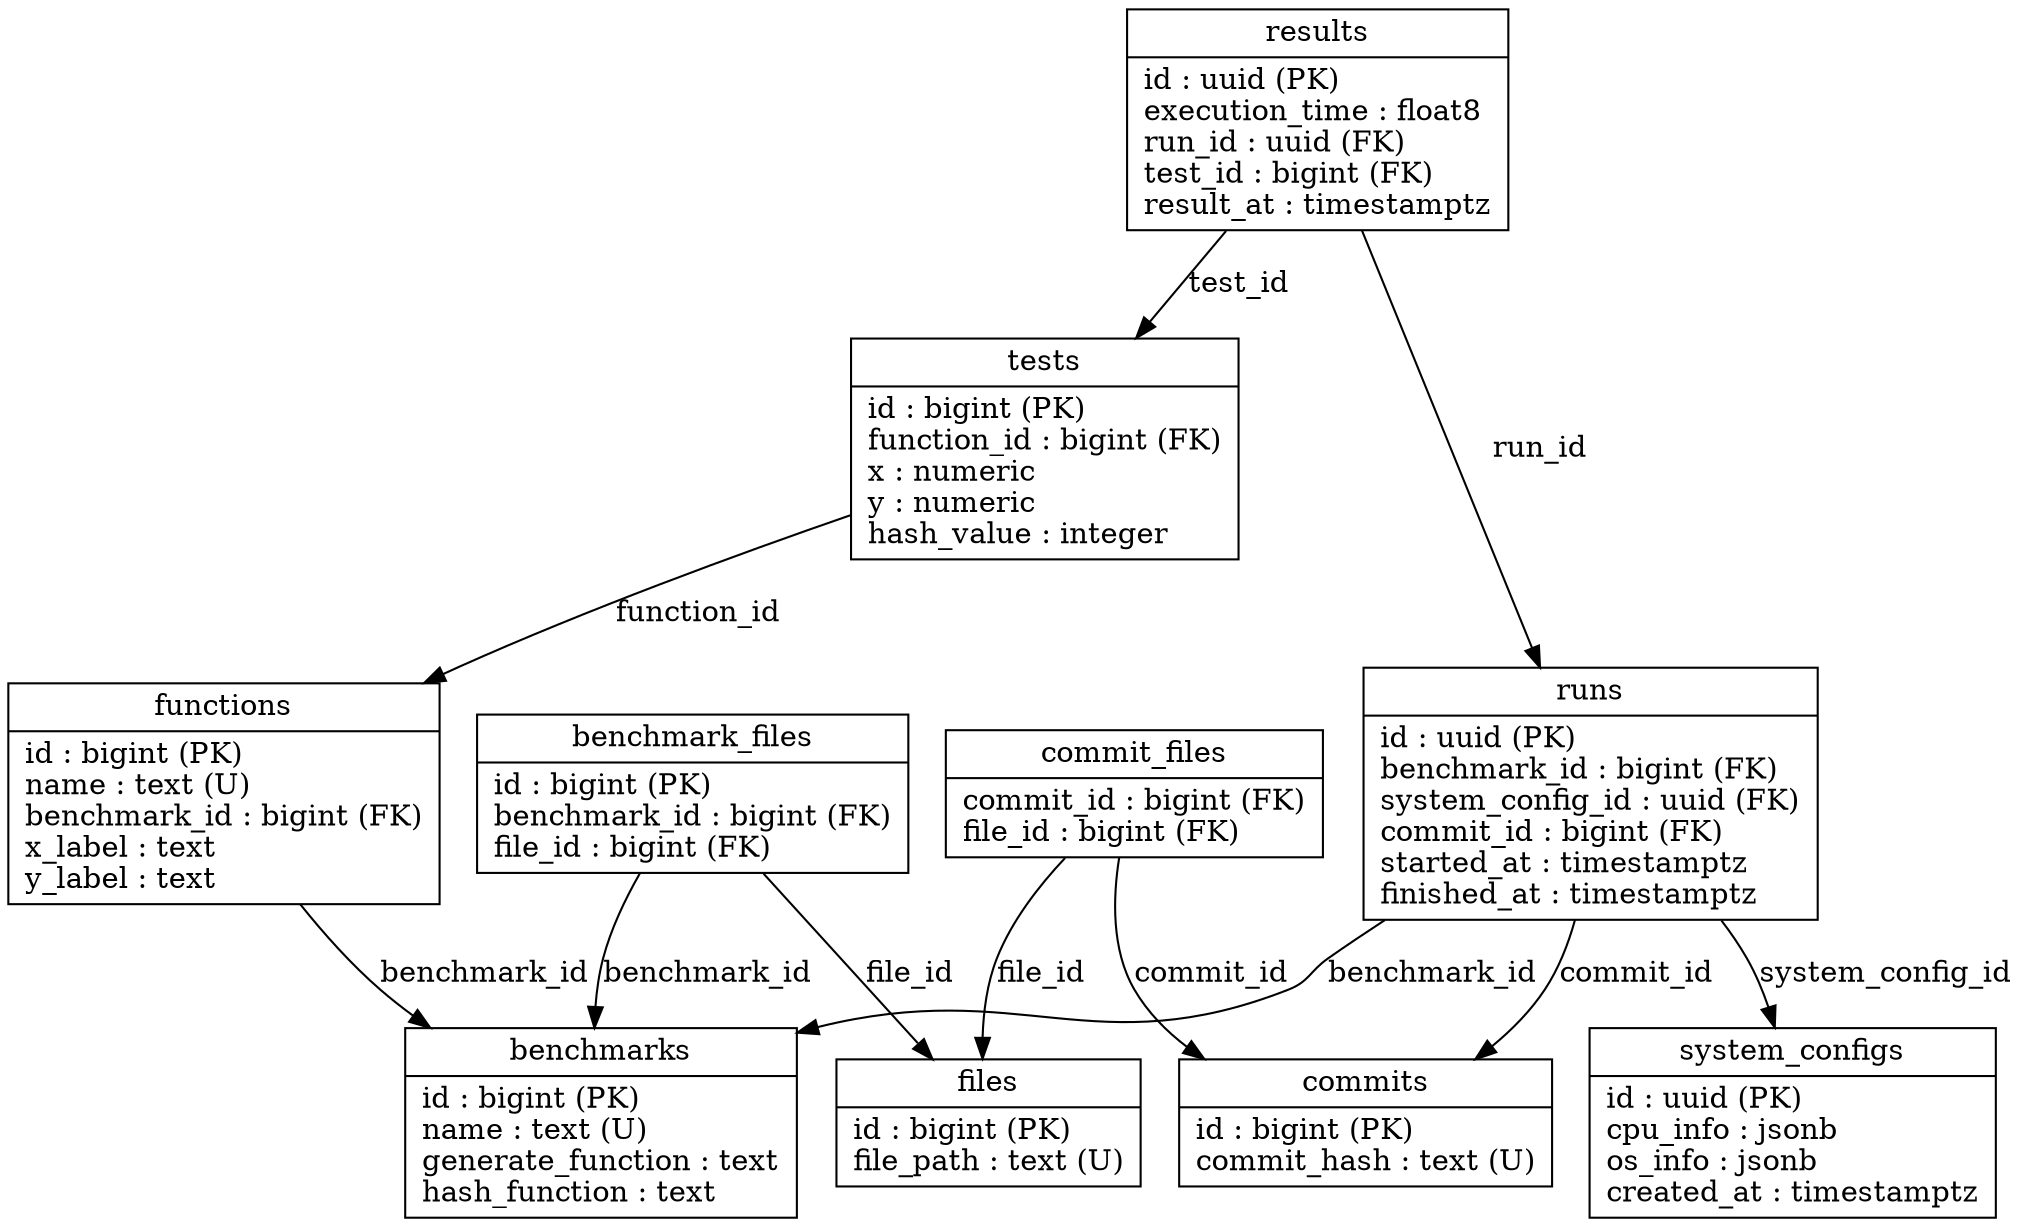 digraph pg_catbench {
    node [shape=record];

    benchmarks [label="{benchmarks|id : bigint (PK)\lname : text (U)\lgenerate_function : text\lhash_function : text\l}"];
    benchmark_files [label="{benchmark_files|id : bigint (PK)\lbenchmark_id : bigint (FK)\lfile_id : bigint (FK)\l}"];
    functions [label="{functions|id : bigint (PK)\lname : text (U)\lbenchmark_id : bigint (FK)\lx_label : text\ly_label : text\l}"];
    system_configs [label="{system_configs|id : uuid (PK)\lcpu_info : jsonb\los_info : jsonb\lcreated_at : timestamptz\l}"];
    results [label="{results|id : uuid (PK)\lexecution_time : float8\lrun_id : uuid (FK)\ltest_id : bigint (FK)\lresult_at : timestamptz\l}"];
    runs [label="{runs|id : uuid (PK)\lbenchmark_id : bigint (FK)\lsystem_config_id : uuid (FK)\lcommit_id : bigint (FK)\lstarted_at : timestamptz\lfinished_at : timestamptz\l}"];
    tests [label="{tests|id : bigint (PK)\lfunction_id : bigint (FK)\lx : numeric\ly : numeric\lhash_value : integer\l}"];
    commits [label="{commits|id : bigint (PK)\lcommit_hash : text (U)\l}"];
    files [label="{files|id : bigint (PK)\lfile_path : text (U)\l}"];
    commit_files [label="{commit_files|commit_id : bigint (FK)\lfile_id : bigint (FK)\l}"];

    // Relationships
    benchmark_files -> benchmarks [label="benchmark_id"];
    benchmark_files -> files [label="file_id"];
    functions -> benchmarks [label="benchmark_id"];
    results -> runs [label="run_id"];
    results -> tests [label="test_id"];
    runs -> benchmarks [label="benchmark_id"];
    runs -> system_configs [label="system_config_id"];
    runs -> commits [label="commit_id"];
    tests -> functions [label="function_id"];
    commit_files -> commits [label="commit_id"];
    commit_files -> files [label="file_id"];
}
